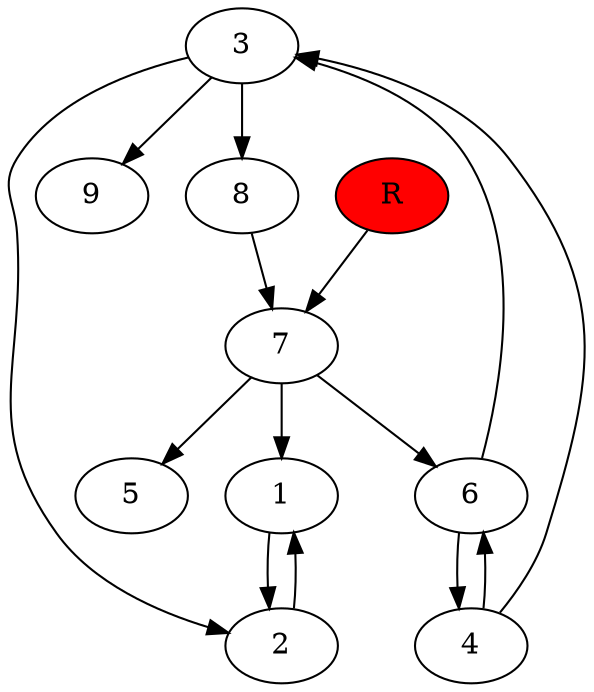 digraph prb28246 {
	1
	2
	3
	4
	5
	6
	7
	8
	R [fillcolor="#ff0000" style=filled]
	1 -> 2
	2 -> 1
	3 -> 2
	3 -> 8
	3 -> 9
	4 -> 3
	4 -> 6
	6 -> 3
	6 -> 4
	7 -> 1
	7 -> 5
	7 -> 6
	8 -> 7
	R -> 7
}
